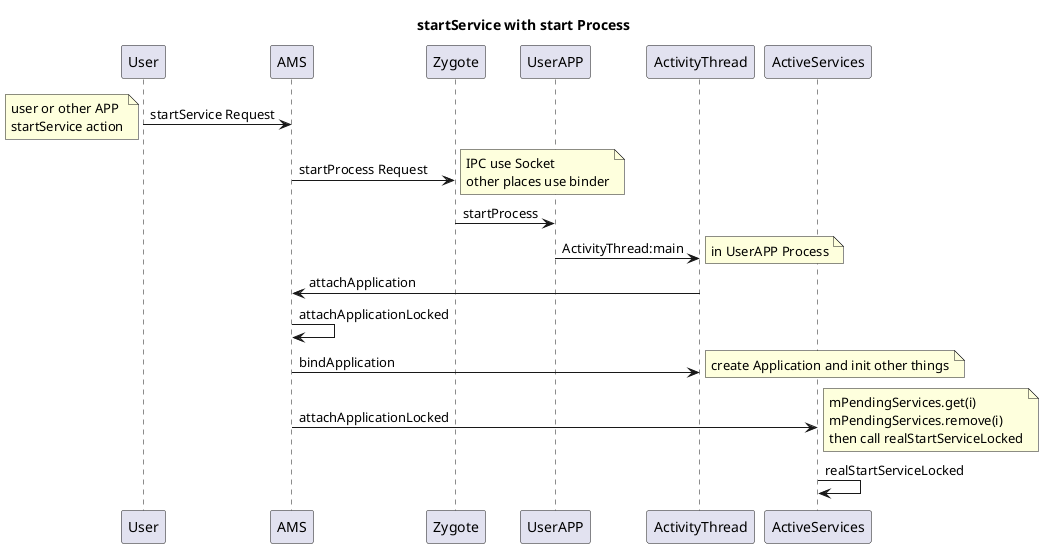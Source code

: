 @startuml
title startService with start Process

User -> AMS : startService Request
note left
user or other APP
startService action
end note

AMS -> Zygote: startProcess Request
note right
IPC use Socket
other places use binder
end note

Zygote -> UserAPP: startProcess

UserAPP -> ActivityThread: ActivityThread:main
note right
in UserAPP Process
end note

ActivityThread -> AMS: attachApplication

AMS -> AMS: attachApplicationLocked

AMS -> ActivityThread: bindApplication
note right: create Application and init other things

AMS -> ActiveServices: attachApplicationLocked
note right
mPendingServices.get(i)
mPendingServices.remove(i)
then call realStartServiceLocked
end note

ActiveServices -> ActiveServices: realStartServiceLocked

@enduml